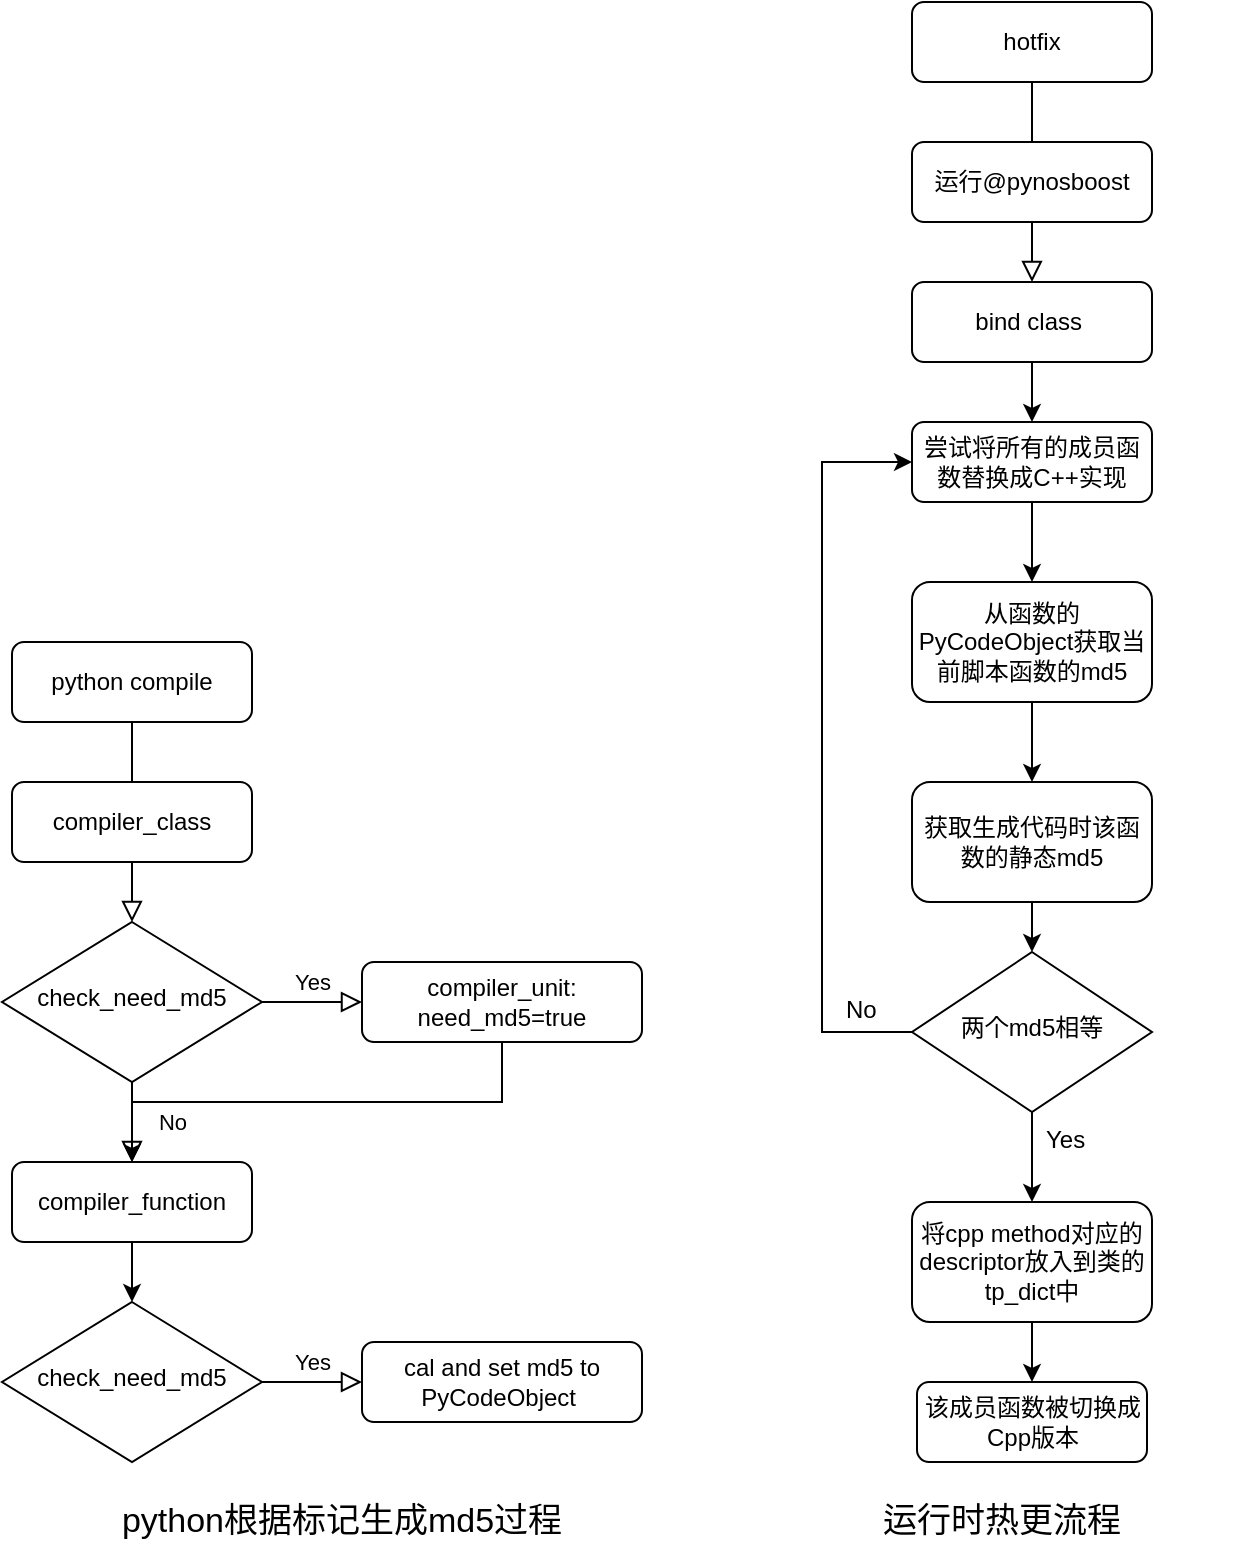 <mxfile version="15.3.0" type="github">
  <diagram id="C5RBs43oDa-KdzZeNtuy" name="Page-1">
    <mxGraphModel dx="1730" dy="972" grid="1" gridSize="10" guides="1" tooltips="1" connect="1" arrows="1" fold="1" page="1" pageScale="1" pageWidth="827" pageHeight="1169" math="0" shadow="0">
      <root>
        <mxCell id="WIyWlLk6GJQsqaUBKTNV-0" />
        <mxCell id="WIyWlLk6GJQsqaUBKTNV-1" parent="WIyWlLk6GJQsqaUBKTNV-0" />
        <mxCell id="WIyWlLk6GJQsqaUBKTNV-2" value="" style="rounded=0;html=1;jettySize=auto;orthogonalLoop=1;fontSize=11;endArrow=block;endFill=0;endSize=8;strokeWidth=1;shadow=0;labelBackgroundColor=none;edgeStyle=orthogonalEdgeStyle;" parent="WIyWlLk6GJQsqaUBKTNV-1" source="WIyWlLk6GJQsqaUBKTNV-3" target="WIyWlLk6GJQsqaUBKTNV-6" edge="1">
          <mxGeometry relative="1" as="geometry" />
        </mxCell>
        <mxCell id="WIyWlLk6GJQsqaUBKTNV-3" value="python compile" style="rounded=1;whiteSpace=wrap;html=1;fontSize=12;glass=0;strokeWidth=1;shadow=0;" parent="WIyWlLk6GJQsqaUBKTNV-1" vertex="1">
          <mxGeometry x="185" y="350" width="120" height="40" as="geometry" />
        </mxCell>
        <mxCell id="WIyWlLk6GJQsqaUBKTNV-4" value="No" style="rounded=0;html=1;jettySize=auto;orthogonalLoop=1;fontSize=11;endArrow=block;endFill=0;endSize=8;strokeWidth=1;shadow=0;labelBackgroundColor=none;edgeStyle=orthogonalEdgeStyle;" parent="WIyWlLk6GJQsqaUBKTNV-1" source="WIyWlLk6GJQsqaUBKTNV-6" edge="1">
          <mxGeometry y="20" relative="1" as="geometry">
            <mxPoint as="offset" />
            <mxPoint x="245" y="610" as="targetPoint" />
          </mxGeometry>
        </mxCell>
        <mxCell id="WIyWlLk6GJQsqaUBKTNV-5" value="Yes" style="edgeStyle=orthogonalEdgeStyle;rounded=0;html=1;jettySize=auto;orthogonalLoop=1;fontSize=11;endArrow=block;endFill=0;endSize=8;strokeWidth=1;shadow=0;labelBackgroundColor=none;" parent="WIyWlLk6GJQsqaUBKTNV-1" source="WIyWlLk6GJQsqaUBKTNV-6" target="WIyWlLk6GJQsqaUBKTNV-7" edge="1">
          <mxGeometry y="10" relative="1" as="geometry">
            <mxPoint as="offset" />
          </mxGeometry>
        </mxCell>
        <mxCell id="WIyWlLk6GJQsqaUBKTNV-6" value="check_need_md5" style="rhombus;whiteSpace=wrap;html=1;shadow=0;fontFamily=Helvetica;fontSize=12;align=center;strokeWidth=1;spacing=6;spacingTop=-4;" parent="WIyWlLk6GJQsqaUBKTNV-1" vertex="1">
          <mxGeometry x="180" y="490" width="130" height="80" as="geometry" />
        </mxCell>
        <mxCell id="Ztp9oUhVq98JLiMy4QQe-1" style="edgeStyle=orthogonalEdgeStyle;rounded=0;orthogonalLoop=1;jettySize=auto;html=1;entryX=0.5;entryY=0;entryDx=0;entryDy=0;" edge="1" parent="WIyWlLk6GJQsqaUBKTNV-1" source="WIyWlLk6GJQsqaUBKTNV-7">
          <mxGeometry relative="1" as="geometry">
            <mxPoint x="245" y="610" as="targetPoint" />
            <Array as="points">
              <mxPoint x="430" y="580" />
              <mxPoint x="245" y="580" />
            </Array>
          </mxGeometry>
        </mxCell>
        <mxCell id="WIyWlLk6GJQsqaUBKTNV-7" value="compiler_unit:&lt;br&gt;need_md5=true" style="rounded=1;whiteSpace=wrap;html=1;fontSize=12;glass=0;strokeWidth=1;shadow=0;" parent="WIyWlLk6GJQsqaUBKTNV-1" vertex="1">
          <mxGeometry x="360" y="510" width="140" height="40" as="geometry" />
        </mxCell>
        <mxCell id="Ztp9oUhVq98JLiMy4QQe-0" value="compiler_class" style="rounded=1;whiteSpace=wrap;html=1;fontSize=12;glass=0;strokeWidth=1;shadow=0;" vertex="1" parent="WIyWlLk6GJQsqaUBKTNV-1">
          <mxGeometry x="185" y="420" width="120" height="40" as="geometry" />
        </mxCell>
        <mxCell id="Ztp9oUhVq98JLiMy4QQe-2" value="Yes" style="edgeStyle=orthogonalEdgeStyle;rounded=0;html=1;jettySize=auto;orthogonalLoop=1;fontSize=11;endArrow=block;endFill=0;endSize=8;strokeWidth=1;shadow=0;labelBackgroundColor=none;" edge="1" parent="WIyWlLk6GJQsqaUBKTNV-1" source="Ztp9oUhVq98JLiMy4QQe-3" target="Ztp9oUhVq98JLiMy4QQe-4">
          <mxGeometry y="10" relative="1" as="geometry">
            <mxPoint as="offset" />
          </mxGeometry>
        </mxCell>
        <mxCell id="Ztp9oUhVq98JLiMy4QQe-3" value="check_need_md5" style="rhombus;whiteSpace=wrap;html=1;shadow=0;fontFamily=Helvetica;fontSize=12;align=center;strokeWidth=1;spacing=6;spacingTop=-4;" vertex="1" parent="WIyWlLk6GJQsqaUBKTNV-1">
          <mxGeometry x="180" y="680" width="130" height="80" as="geometry" />
        </mxCell>
        <mxCell id="Ztp9oUhVq98JLiMy4QQe-4" value="cal and set md5 to PyCodeObject&amp;nbsp;" style="rounded=1;whiteSpace=wrap;html=1;fontSize=12;glass=0;strokeWidth=1;shadow=0;" vertex="1" parent="WIyWlLk6GJQsqaUBKTNV-1">
          <mxGeometry x="360" y="700" width="140" height="40" as="geometry" />
        </mxCell>
        <mxCell id="Ztp9oUhVq98JLiMy4QQe-6" style="edgeStyle=orthogonalEdgeStyle;rounded=0;orthogonalLoop=1;jettySize=auto;html=1;" edge="1" parent="WIyWlLk6GJQsqaUBKTNV-1" source="Ztp9oUhVq98JLiMy4QQe-5" target="Ztp9oUhVq98JLiMy4QQe-3">
          <mxGeometry relative="1" as="geometry" />
        </mxCell>
        <mxCell id="Ztp9oUhVq98JLiMy4QQe-5" value="compiler_function" style="rounded=1;whiteSpace=wrap;html=1;fontSize=12;glass=0;strokeWidth=1;shadow=0;" vertex="1" parent="WIyWlLk6GJQsqaUBKTNV-1">
          <mxGeometry x="185" y="610" width="120" height="40" as="geometry" />
        </mxCell>
        <mxCell id="Ztp9oUhVq98JLiMy4QQe-21" value="" style="rounded=0;html=1;jettySize=auto;orthogonalLoop=1;fontSize=11;endArrow=block;endFill=0;endSize=8;strokeWidth=1;shadow=0;labelBackgroundColor=none;edgeStyle=orthogonalEdgeStyle;" edge="1" parent="WIyWlLk6GJQsqaUBKTNV-1" source="Ztp9oUhVq98JLiMy4QQe-22">
          <mxGeometry relative="1" as="geometry">
            <mxPoint x="695" y="170" as="targetPoint" />
          </mxGeometry>
        </mxCell>
        <mxCell id="Ztp9oUhVq98JLiMy4QQe-22" value="hotfix" style="rounded=1;whiteSpace=wrap;html=1;fontSize=12;glass=0;strokeWidth=1;shadow=0;" vertex="1" parent="WIyWlLk6GJQsqaUBKTNV-1">
          <mxGeometry x="635" y="30" width="120" height="40" as="geometry" />
        </mxCell>
        <mxCell id="Ztp9oUhVq98JLiMy4QQe-28" value="运行@pynosboost" style="rounded=1;whiteSpace=wrap;html=1;fontSize=12;glass=0;strokeWidth=1;shadow=0;" vertex="1" parent="WIyWlLk6GJQsqaUBKTNV-1">
          <mxGeometry x="635" y="100" width="120" height="40" as="geometry" />
        </mxCell>
        <mxCell id="Ztp9oUhVq98JLiMy4QQe-45" style="edgeStyle=orthogonalEdgeStyle;rounded=0;orthogonalLoop=1;jettySize=auto;html=1;exitX=0.5;exitY=1;exitDx=0;exitDy=0;entryX=0.5;entryY=0;entryDx=0;entryDy=0;" edge="1" parent="WIyWlLk6GJQsqaUBKTNV-1" source="Ztp9oUhVq98JLiMy4QQe-34" target="Ztp9oUhVq98JLiMy4QQe-35">
          <mxGeometry relative="1" as="geometry" />
        </mxCell>
        <mxCell id="Ztp9oUhVq98JLiMy4QQe-34" value="bind class&amp;nbsp;" style="rounded=1;whiteSpace=wrap;html=1;fontSize=12;glass=0;strokeWidth=1;shadow=0;" vertex="1" parent="WIyWlLk6GJQsqaUBKTNV-1">
          <mxGeometry x="635" y="170" width="120" height="40" as="geometry" />
        </mxCell>
        <mxCell id="Ztp9oUhVq98JLiMy4QQe-37" value="" style="edgeStyle=orthogonalEdgeStyle;rounded=0;orthogonalLoop=1;jettySize=auto;html=1;" edge="1" parent="WIyWlLk6GJQsqaUBKTNV-1" source="Ztp9oUhVq98JLiMy4QQe-35" target="Ztp9oUhVq98JLiMy4QQe-36">
          <mxGeometry relative="1" as="geometry" />
        </mxCell>
        <mxCell id="Ztp9oUhVq98JLiMy4QQe-35" value="尝试将所有的成员函数替换成C++实现" style="rounded=1;whiteSpace=wrap;html=1;fontSize=12;glass=0;strokeWidth=1;shadow=0;" vertex="1" parent="WIyWlLk6GJQsqaUBKTNV-1">
          <mxGeometry x="635" y="240" width="120" height="40" as="geometry" />
        </mxCell>
        <mxCell id="Ztp9oUhVq98JLiMy4QQe-39" value="" style="edgeStyle=orthogonalEdgeStyle;rounded=0;orthogonalLoop=1;jettySize=auto;html=1;" edge="1" parent="WIyWlLk6GJQsqaUBKTNV-1" source="Ztp9oUhVq98JLiMy4QQe-36" target="Ztp9oUhVq98JLiMy4QQe-38">
          <mxGeometry relative="1" as="geometry" />
        </mxCell>
        <mxCell id="Ztp9oUhVq98JLiMy4QQe-36" value="从函数的PyCodeObject获取当前脚本函数的md5" style="whiteSpace=wrap;html=1;rounded=1;shadow=0;strokeWidth=1;glass=0;" vertex="1" parent="WIyWlLk6GJQsqaUBKTNV-1">
          <mxGeometry x="635" y="320" width="120" height="60" as="geometry" />
        </mxCell>
        <mxCell id="Ztp9oUhVq98JLiMy4QQe-42" value="" style="edgeStyle=orthogonalEdgeStyle;rounded=0;orthogonalLoop=1;jettySize=auto;html=1;" edge="1" parent="WIyWlLk6GJQsqaUBKTNV-1" source="Ztp9oUhVq98JLiMy4QQe-38" target="Ztp9oUhVq98JLiMy4QQe-41">
          <mxGeometry relative="1" as="geometry" />
        </mxCell>
        <mxCell id="Ztp9oUhVq98JLiMy4QQe-38" value="获取生成代码时该函数的静态md5" style="whiteSpace=wrap;html=1;rounded=1;shadow=0;strokeWidth=1;glass=0;" vertex="1" parent="WIyWlLk6GJQsqaUBKTNV-1">
          <mxGeometry x="635" y="420" width="120" height="60" as="geometry" />
        </mxCell>
        <mxCell id="Ztp9oUhVq98JLiMy4QQe-48" style="edgeStyle=orthogonalEdgeStyle;rounded=0;orthogonalLoop=1;jettySize=auto;html=1;entryX=0;entryY=0.5;entryDx=0;entryDy=0;exitX=0;exitY=0.5;exitDx=0;exitDy=0;" edge="1" parent="WIyWlLk6GJQsqaUBKTNV-1" source="Ztp9oUhVq98JLiMy4QQe-41" target="Ztp9oUhVq98JLiMy4QQe-35">
          <mxGeometry relative="1" as="geometry">
            <Array as="points">
              <mxPoint x="590" y="545" />
              <mxPoint x="590" y="260" />
            </Array>
          </mxGeometry>
        </mxCell>
        <mxCell id="Ztp9oUhVq98JLiMy4QQe-49" style="edgeStyle=orthogonalEdgeStyle;rounded=0;orthogonalLoop=1;jettySize=auto;html=1;" edge="1" parent="WIyWlLk6GJQsqaUBKTNV-1" source="Ztp9oUhVq98JLiMy4QQe-41">
          <mxGeometry relative="1" as="geometry">
            <mxPoint x="695" y="630" as="targetPoint" />
          </mxGeometry>
        </mxCell>
        <mxCell id="Ztp9oUhVq98JLiMy4QQe-41" value="两个md5相等" style="rhombus;whiteSpace=wrap;html=1;shadow=0;fontFamily=Helvetica;fontSize=12;align=center;strokeWidth=1;spacing=6;spacingTop=-4;" vertex="1" parent="WIyWlLk6GJQsqaUBKTNV-1">
          <mxGeometry x="635" y="505" width="120" height="80" as="geometry" />
        </mxCell>
        <mxCell id="Ztp9oUhVq98JLiMy4QQe-50" value="No" style="text;whiteSpace=wrap;html=1;" vertex="1" parent="WIyWlLk6GJQsqaUBKTNV-1">
          <mxGeometry x="600" y="520" width="40" height="30" as="geometry" />
        </mxCell>
        <mxCell id="Ztp9oUhVq98JLiMy4QQe-52" value="Yes" style="text;whiteSpace=wrap;html=1;" vertex="1" parent="WIyWlLk6GJQsqaUBKTNV-1">
          <mxGeometry x="700" y="585" width="40" height="30" as="geometry" />
        </mxCell>
        <mxCell id="Ztp9oUhVq98JLiMy4QQe-55" value="" style="edgeStyle=orthogonalEdgeStyle;rounded=0;orthogonalLoop=1;jettySize=auto;html=1;" edge="1" parent="WIyWlLk6GJQsqaUBKTNV-1" source="Ztp9oUhVq98JLiMy4QQe-53" target="Ztp9oUhVq98JLiMy4QQe-54">
          <mxGeometry relative="1" as="geometry" />
        </mxCell>
        <mxCell id="Ztp9oUhVq98JLiMy4QQe-53" value="将cpp method对应的descriptor放入到类的tp_dict中" style="whiteSpace=wrap;html=1;rounded=1;shadow=0;strokeWidth=1;glass=0;" vertex="1" parent="WIyWlLk6GJQsqaUBKTNV-1">
          <mxGeometry x="635" y="630" width="120" height="60" as="geometry" />
        </mxCell>
        <mxCell id="Ztp9oUhVq98JLiMy4QQe-54" value="该成员函数被切换成Cpp版本" style="whiteSpace=wrap;html=1;rounded=1;shadow=0;strokeWidth=1;glass=0;" vertex="1" parent="WIyWlLk6GJQsqaUBKTNV-1">
          <mxGeometry x="637.5" y="720" width="115" height="40" as="geometry" />
        </mxCell>
        <mxCell id="Ztp9oUhVq98JLiMy4QQe-56" value="&lt;font style=&quot;font-size: 17px&quot;&gt;python根据标记生成md5过程&lt;/font&gt;" style="text;html=1;strokeColor=none;fillColor=none;align=center;verticalAlign=middle;whiteSpace=wrap;rounded=0;" vertex="1" parent="WIyWlLk6GJQsqaUBKTNV-1">
          <mxGeometry x="230" y="780" width="240" height="20" as="geometry" />
        </mxCell>
        <mxCell id="Ztp9oUhVq98JLiMy4QQe-57" value="&lt;font style=&quot;font-size: 17px&quot;&gt;运行时热更流程&lt;/font&gt;" style="text;html=1;strokeColor=none;fillColor=none;align=center;verticalAlign=middle;whiteSpace=wrap;rounded=0;" vertex="1" parent="WIyWlLk6GJQsqaUBKTNV-1">
          <mxGeometry x="560" y="780" width="240" height="20" as="geometry" />
        </mxCell>
      </root>
    </mxGraphModel>
  </diagram>
</mxfile>
